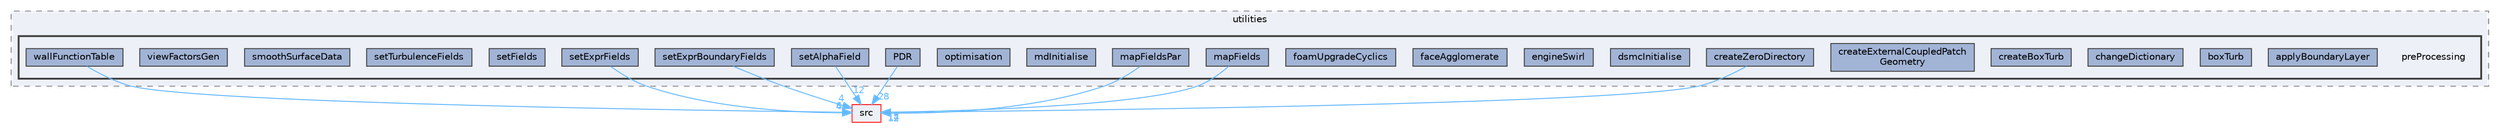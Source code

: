 digraph "applications/utilities/preProcessing"
{
 // LATEX_PDF_SIZE
  bgcolor="transparent";
  edge [fontname=Helvetica,fontsize=10,labelfontname=Helvetica,labelfontsize=10];
  node [fontname=Helvetica,fontsize=10,shape=box,height=0.2,width=0.4];
  compound=true
  subgraph clusterdir_a740ba71acc8f57051af57c325cf1aa6 {
    graph [ bgcolor="#edf0f7", pencolor="grey50", label="utilities", fontname=Helvetica,fontsize=10 style="filled,dashed", URL="dir_a740ba71acc8f57051af57c325cf1aa6.html",tooltip=""]
  subgraph clusterdir_2cb9088fcfa5d85f3ea0b5a37d6be287 {
    graph [ bgcolor="#edf0f7", pencolor="grey25", label="", fontname=Helvetica,fontsize=10 style="filled,bold", URL="dir_2cb9088fcfa5d85f3ea0b5a37d6be287.html",tooltip=""]
    dir_2cb9088fcfa5d85f3ea0b5a37d6be287 [shape=plaintext, label="preProcessing"];
  dir_7140ce77d58c8df42cb3016e38c7312a [label="applyBoundaryLayer", fillcolor="#a2b4d6", color="grey25", style="filled", URL="dir_7140ce77d58c8df42cb3016e38c7312a.html",tooltip=""];
  dir_e63be396e33f4fbe80cf953628dc8086 [label="boxTurb", fillcolor="#a2b4d6", color="grey25", style="filled", URL="dir_e63be396e33f4fbe80cf953628dc8086.html",tooltip=""];
  dir_310104130f5f27b77dba0d6636b230e4 [label="changeDictionary", fillcolor="#a2b4d6", color="grey25", style="filled", URL="dir_310104130f5f27b77dba0d6636b230e4.html",tooltip=""];
  dir_92515add03015028a9c7491828f534f7 [label="createBoxTurb", fillcolor="#a2b4d6", color="grey25", style="filled", URL="dir_92515add03015028a9c7491828f534f7.html",tooltip=""];
  dir_a5dcb1ffeab3d97395a3f875d8f257db [label="createExternalCoupledPatch\lGeometry", fillcolor="#a2b4d6", color="grey25", style="filled", URL="dir_a5dcb1ffeab3d97395a3f875d8f257db.html",tooltip=""];
  dir_4016818d012746744bce215fa5cb2f67 [label="createZeroDirectory", fillcolor="#a2b4d6", color="grey25", style="filled", URL="dir_4016818d012746744bce215fa5cb2f67.html",tooltip=""];
  dir_c158c268b59c4e5aa7fcc687e78d11c5 [label="dsmcInitialise", fillcolor="#a2b4d6", color="grey25", style="filled", URL="dir_c158c268b59c4e5aa7fcc687e78d11c5.html",tooltip=""];
  dir_13172ea0d4d26378874af07e1692ae3d [label="engineSwirl", fillcolor="#a2b4d6", color="grey25", style="filled", URL="dir_13172ea0d4d26378874af07e1692ae3d.html",tooltip=""];
  dir_612ab37c2e0d8163bc69721ec021af34 [label="faceAgglomerate", fillcolor="#a2b4d6", color="grey25", style="filled", URL="dir_612ab37c2e0d8163bc69721ec021af34.html",tooltip=""];
  dir_8478ec309155dfd90413f6dbcc5213e3 [label="foamUpgradeCyclics", fillcolor="#a2b4d6", color="grey25", style="filled", URL="dir_8478ec309155dfd90413f6dbcc5213e3.html",tooltip=""];
  dir_d26617a7d33d39153578b0353f3a825e [label="mapFields", fillcolor="#a2b4d6", color="grey25", style="filled", URL="dir_d26617a7d33d39153578b0353f3a825e.html",tooltip=""];
  dir_bf9fc5b98f770b69ecd899908c553cda [label="mapFieldsPar", fillcolor="#a2b4d6", color="grey25", style="filled", URL="dir_bf9fc5b98f770b69ecd899908c553cda.html",tooltip=""];
  dir_04b3648d91b11fefdf800213de686322 [label="mdInitialise", fillcolor="#a2b4d6", color="grey25", style="filled", URL="dir_04b3648d91b11fefdf800213de686322.html",tooltip=""];
  dir_bec8fca8dae9d57ccc8f5a08ee98b161 [label="optimisation", fillcolor="#a2b4d6", color="grey25", style="filled", URL="dir_bec8fca8dae9d57ccc8f5a08ee98b161.html",tooltip=""];
  dir_b59c9f2bddcf679752f3af424fd96b38 [label="PDR", fillcolor="#a2b4d6", color="grey25", style="filled", URL="dir_b59c9f2bddcf679752f3af424fd96b38.html",tooltip=""];
  dir_73654214466ce8ef065d22d1d42d6e67 [label="setAlphaField", fillcolor="#a2b4d6", color="grey25", style="filled", URL="dir_73654214466ce8ef065d22d1d42d6e67.html",tooltip=""];
  dir_5255327e313ac1e21195d97b7b4c1924 [label="setExprBoundaryFields", fillcolor="#a2b4d6", color="grey25", style="filled", URL="dir_5255327e313ac1e21195d97b7b4c1924.html",tooltip=""];
  dir_f156895bb5f61eca843d9cf19be3d4fa [label="setExprFields", fillcolor="#a2b4d6", color="grey25", style="filled", URL="dir_f156895bb5f61eca843d9cf19be3d4fa.html",tooltip=""];
  dir_d006ba65fcbdd061b7be916f308f49a4 [label="setFields", fillcolor="#a2b4d6", color="grey25", style="filled", URL="dir_d006ba65fcbdd061b7be916f308f49a4.html",tooltip=""];
  dir_dc08a719bc259ef31b2134de801ad82d [label="setTurbulenceFields", fillcolor="#a2b4d6", color="grey25", style="filled", URL="dir_dc08a719bc259ef31b2134de801ad82d.html",tooltip=""];
  dir_793b6a8c218d999c31c2a6e7a4cd40f4 [label="smoothSurfaceData", fillcolor="#a2b4d6", color="grey25", style="filled", URL="dir_793b6a8c218d999c31c2a6e7a4cd40f4.html",tooltip=""];
  dir_ca683ed4d325474578cdfb0340d1c3f5 [label="viewFactorsGen", fillcolor="#a2b4d6", color="grey25", style="filled", URL="dir_ca683ed4d325474578cdfb0340d1c3f5.html",tooltip=""];
  dir_2bff761b90451d3e5a5395d4816ecc83 [label="wallFunctionTable", fillcolor="#a2b4d6", color="grey25", style="filled", URL="dir_2bff761b90451d3e5a5395d4816ecc83.html",tooltip=""];
  }
  }
  dir_68267d1309a1af8e8297ef4c3efbcdba [label="src", fillcolor="#edf0f7", color="red", style="filled", URL="dir_68267d1309a1af8e8297ef4c3efbcdba.html",tooltip=""];
  dir_4016818d012746744bce215fa5cb2f67->dir_68267d1309a1af8e8297ef4c3efbcdba [headlabel="17", labeldistance=1.5 headhref="dir_000732_003729.html" href="dir_000732_003729.html" color="steelblue1" fontcolor="steelblue1"];
  dir_d26617a7d33d39153578b0353f3a825e->dir_68267d1309a1af8e8297ef4c3efbcdba [headlabel="14", labeldistance=1.5 headhref="dir_002295_003729.html" href="dir_002295_003729.html" color="steelblue1" fontcolor="steelblue1"];
  dir_bf9fc5b98f770b69ecd899908c553cda->dir_68267d1309a1af8e8297ef4c3efbcdba [headlabel="12", labeldistance=1.5 headhref="dir_002297_003729.html" href="dir_002297_003729.html" color="steelblue1" fontcolor="steelblue1"];
  dir_b59c9f2bddcf679752f3af424fd96b38->dir_68267d1309a1af8e8297ef4c3efbcdba [headlabel="28", labeldistance=1.5 headhref="dir_002855_003729.html" href="dir_002855_003729.html" color="steelblue1" fontcolor="steelblue1"];
  dir_73654214466ce8ef065d22d1d42d6e67->dir_68267d1309a1af8e8297ef4c3efbcdba [headlabel="12", labeldistance=1.5 headhref="dir_003489_003729.html" href="dir_003489_003729.html" color="steelblue1" fontcolor="steelblue1"];
  dir_5255327e313ac1e21195d97b7b4c1924->dir_68267d1309a1af8e8297ef4c3efbcdba [headlabel="4", labeldistance=1.5 headhref="dir_003491_003729.html" href="dir_003491_003729.html" color="steelblue1" fontcolor="steelblue1"];
  dir_f156895bb5f61eca843d9cf19be3d4fa->dir_68267d1309a1af8e8297ef4c3efbcdba [headlabel="4", labeldistance=1.5 headhref="dir_003492_003729.html" href="dir_003492_003729.html" color="steelblue1" fontcolor="steelblue1"];
  dir_2bff761b90451d3e5a5395d4816ecc83->dir_68267d1309a1af8e8297ef4c3efbcdba [headlabel="6", labeldistance=1.5 headhref="dir_004350_003729.html" href="dir_004350_003729.html" color="steelblue1" fontcolor="steelblue1"];
}
